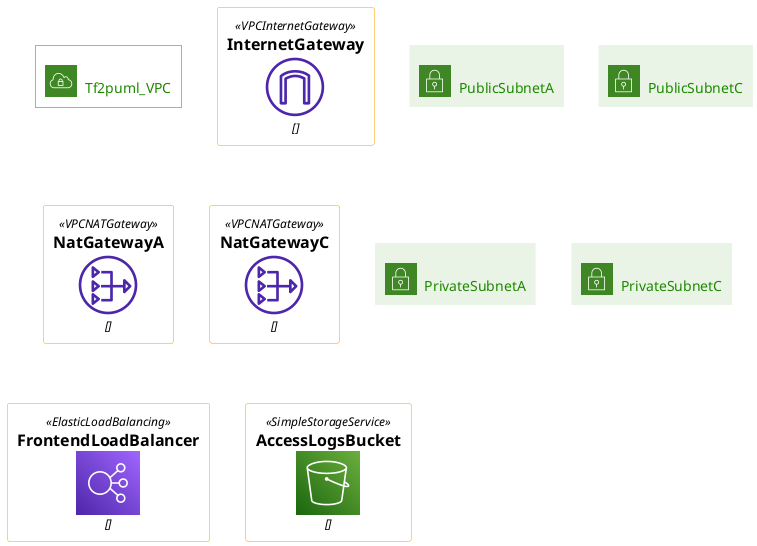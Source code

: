 @startuml
!include <awslib/AWSCommon>
!include <awslib/NetworkingContentDelivery/ElasticLoadBalancing>
!include <awslib/NetworkingContentDelivery/VPCInternetGateway>
!include <awslib/Groups/VPC>
!include <awslib/Groups/PublicSubnet>
!include <awslib/NetworkingContentDelivery/VPCNATGateway>
!include <awslib/Storage/SimpleStorageService>
VPCGroup(vpc, "Tf2puml_VPC")
VPCInternetGateway(i_gateway, "InternetGateway", "")
PublicSubnetGroup(subnet_pub_a, "PublicSubnetA")
PublicSubnetGroup(subnet_pub_c, "PublicSubnetC")
VPCNATGateway(nat_gateway_a, "NatGatewayA", "")
VPCNATGateway(nat_gateway_c, "NatGatewayC", "")
PublicSubnetGroup(subnet_private_a, "PrivateSubnetA")
PublicSubnetGroup(subnet_private_c, "PrivateSubnetC")
ElasticLoadBalancing(alb, "FrontendLoadBalancer", "")
SimpleStorageService(s3, "AccessLogsBucket", "")
@enduml
